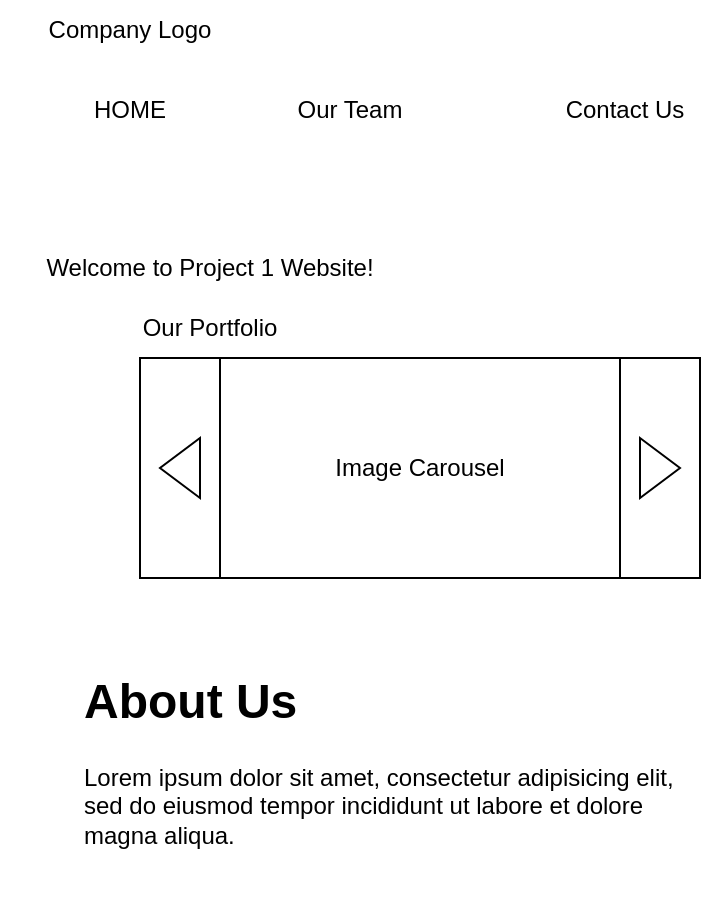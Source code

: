 <mxfile version="28.1.0" pages="3">
  <diagram name="HOME" id="Hj0xQRH5p_2SuMT_6Q4B">
    <mxGraphModel dx="1460" dy="986" grid="1" gridSize="10" guides="1" tooltips="1" connect="1" arrows="1" fold="1" page="1" pageScale="1" pageWidth="850" pageHeight="1100" math="0" shadow="0">
      <root>
        <mxCell id="0" />
        <mxCell id="1" parent="0" />
        <mxCell id="KP-S025Z_pr7VSaiK2tn-12" value="Welcome to Project 1 Website!" style="text;html=1;align=center;verticalAlign=middle;whiteSpace=wrap;rounded=0;" vertex="1" parent="1">
          <mxGeometry x="50" y="139" width="210" height="30" as="geometry" />
        </mxCell>
        <mxCell id="KP-S025Z_pr7VSaiK2tn-13" value="" style="shape=process;whiteSpace=wrap;html=1;backgroundOutline=1;size=0.143;" vertex="1" parent="1">
          <mxGeometry x="120" y="199" width="280" height="110" as="geometry" />
        </mxCell>
        <mxCell id="KP-S025Z_pr7VSaiK2tn-14" value="" style="triangle;whiteSpace=wrap;html=1;" vertex="1" parent="1">
          <mxGeometry x="370" y="239" width="20" height="30" as="geometry" />
        </mxCell>
        <mxCell id="KP-S025Z_pr7VSaiK2tn-15" value="" style="triangle;whiteSpace=wrap;html=1;rotation=-180;" vertex="1" parent="1">
          <mxGeometry x="130" y="239" width="20" height="30" as="geometry" />
        </mxCell>
        <mxCell id="KP-S025Z_pr7VSaiK2tn-16" value="Image Carousel" style="text;html=1;align=center;verticalAlign=middle;whiteSpace=wrap;rounded=0;" vertex="1" parent="1">
          <mxGeometry x="205" y="239" width="110" height="30" as="geometry" />
        </mxCell>
        <mxCell id="KP-S025Z_pr7VSaiK2tn-17" value="Our Portfolio" style="text;html=1;align=center;verticalAlign=middle;whiteSpace=wrap;rounded=0;" vertex="1" parent="1">
          <mxGeometry x="110" y="169" width="90" height="30" as="geometry" />
        </mxCell>
        <mxCell id="KP-S025Z_pr7VSaiK2tn-18" value="Company Logo" style="text;html=1;align=center;verticalAlign=middle;whiteSpace=wrap;rounded=0;" vertex="1" parent="1">
          <mxGeometry x="70" y="20" width="90" height="30" as="geometry" />
        </mxCell>
        <mxCell id="KP-S025Z_pr7VSaiK2tn-19" value="&lt;h1 style=&quot;margin-top: 0px;&quot;&gt;About Us&lt;/h1&gt;&lt;p&gt;Lorem ipsum dolor sit amet, consectetur adipisicing elit, sed do eiusmod tempor incididunt ut labore et dolore magna aliqua.&lt;/p&gt;" style="text;html=1;whiteSpace=wrap;overflow=hidden;rounded=0;" vertex="1" parent="1">
          <mxGeometry x="90" y="350" width="310" height="120" as="geometry" />
        </mxCell>
        <mxCell id="KP-S025Z_pr7VSaiK2tn-20" value="HOME" style="text;html=1;align=center;verticalAlign=middle;whiteSpace=wrap;rounded=0;" vertex="1" parent="1">
          <mxGeometry x="70" y="60" width="90" height="30" as="geometry" />
        </mxCell>
        <mxCell id="KP-S025Z_pr7VSaiK2tn-21" value="Our Team" style="text;html=1;align=center;verticalAlign=middle;whiteSpace=wrap;rounded=0;" vertex="1" parent="1">
          <mxGeometry x="140" y="60" width="170" height="30" as="geometry" />
        </mxCell>
        <mxCell id="KP-S025Z_pr7VSaiK2tn-22" value="Contact Us" style="text;html=1;align=center;verticalAlign=middle;whiteSpace=wrap;rounded=0;" vertex="1" parent="1">
          <mxGeometry x="320" y="60" width="85" height="30" as="geometry" />
        </mxCell>
      </root>
    </mxGraphModel>
  </diagram>
  <diagram id="hDt1B3Fqx75372supEQX" name="Our Team">
    <mxGraphModel dx="1460" dy="986" grid="1" gridSize="10" guides="1" tooltips="1" connect="1" arrows="1" fold="1" page="1" pageScale="1" pageWidth="850" pageHeight="1100" math="0" shadow="0">
      <root>
        <mxCell id="0" />
        <mxCell id="1" parent="0" />
        <mxCell id="POr5eFxzZxNXdRmDamtK-1" value="Our Team" style="text;html=1;align=center;verticalAlign=middle;whiteSpace=wrap;rounded=0;" vertex="1" parent="1">
          <mxGeometry x="60" y="199" width="150" height="30" as="geometry" />
        </mxCell>
        <mxCell id="POr5eFxzZxNXdRmDamtK-2" value="Company Logo" style="text;html=1;align=center;verticalAlign=middle;whiteSpace=wrap;rounded=0;" vertex="1" parent="1">
          <mxGeometry x="80" y="80" width="90" height="30" as="geometry" />
        </mxCell>
        <mxCell id="POr5eFxzZxNXdRmDamtK-3" value="HOME" style="text;html=1;align=center;verticalAlign=middle;whiteSpace=wrap;rounded=0;" vertex="1" parent="1">
          <mxGeometry x="80" y="120" width="90" height="30" as="geometry" />
        </mxCell>
        <mxCell id="POr5eFxzZxNXdRmDamtK-4" value="Our Team" style="text;html=1;align=center;verticalAlign=middle;whiteSpace=wrap;rounded=0;" vertex="1" parent="1">
          <mxGeometry x="150" y="120" width="170" height="30" as="geometry" />
        </mxCell>
        <mxCell id="POr5eFxzZxNXdRmDamtK-5" value="Contact Us" style="text;html=1;align=center;verticalAlign=middle;whiteSpace=wrap;rounded=0;" vertex="1" parent="1">
          <mxGeometry x="330" y="120" width="85" height="30" as="geometry" />
        </mxCell>
        <mxCell id="POr5eFxzZxNXdRmDamtK-6" value="" style="verticalLabelPosition=bottom;verticalAlign=top;html=1;shape=mxgraph.basic.rect;fillColor2=none;strokeWidth=1;size=20;indent=5;" vertex="1" parent="1">
          <mxGeometry x="110" y="250" width="100" height="100" as="geometry" />
        </mxCell>
        <mxCell id="POr5eFxzZxNXdRmDamtK-7" value="Person Name&lt;div&gt;Title&lt;/div&gt;" style="text;html=1;align=center;verticalAlign=middle;whiteSpace=wrap;rounded=0;" vertex="1" parent="1">
          <mxGeometry x="110" y="350" width="100" height="30" as="geometry" />
        </mxCell>
        <mxCell id="POr5eFxzZxNXdRmDamtK-8" value="Person Name&lt;div&gt;Title&lt;/div&gt;" style="text;html=1;align=center;verticalAlign=middle;whiteSpace=wrap;rounded=0;" vertex="1" parent="1">
          <mxGeometry x="250" y="350" width="100" height="30" as="geometry" />
        </mxCell>
        <mxCell id="POr5eFxzZxNXdRmDamtK-9" value="" style="verticalLabelPosition=bottom;verticalAlign=top;html=1;shape=mxgraph.basic.rect;fillColor2=none;strokeWidth=1;size=20;indent=5;" vertex="1" parent="1">
          <mxGeometry x="250" y="250" width="100" height="100" as="geometry" />
        </mxCell>
        <mxCell id="POr5eFxzZxNXdRmDamtK-10" value="Person Name&lt;div&gt;Title&lt;/div&gt;" style="text;html=1;align=center;verticalAlign=middle;whiteSpace=wrap;rounded=0;" vertex="1" parent="1">
          <mxGeometry x="390" y="350" width="100" height="30" as="geometry" />
        </mxCell>
        <mxCell id="POr5eFxzZxNXdRmDamtK-11" value="" style="verticalLabelPosition=bottom;verticalAlign=top;html=1;shape=mxgraph.basic.rect;fillColor2=none;strokeWidth=1;size=20;indent=5;" vertex="1" parent="1">
          <mxGeometry x="390" y="250" width="100" height="100" as="geometry" />
        </mxCell>
        <mxCell id="POr5eFxzZxNXdRmDamtK-12" value="" style="verticalLabelPosition=bottom;verticalAlign=top;html=1;shape=mxgraph.basic.rect;fillColor2=none;strokeWidth=1;size=20;indent=5;" vertex="1" parent="1">
          <mxGeometry x="390" y="410" width="100" height="100" as="geometry" />
        </mxCell>
        <mxCell id="POr5eFxzZxNXdRmDamtK-13" value="" style="verticalLabelPosition=bottom;verticalAlign=top;html=1;shape=mxgraph.basic.rect;fillColor2=none;strokeWidth=1;size=20;indent=5;" vertex="1" parent="1">
          <mxGeometry x="250" y="410" width="100" height="100" as="geometry" />
        </mxCell>
        <mxCell id="POr5eFxzZxNXdRmDamtK-14" value="" style="verticalLabelPosition=bottom;verticalAlign=top;html=1;shape=mxgraph.basic.rect;fillColor2=none;strokeWidth=1;size=20;indent=5;" vertex="1" parent="1">
          <mxGeometry x="110" y="410" width="100" height="100" as="geometry" />
        </mxCell>
        <mxCell id="POr5eFxzZxNXdRmDamtK-15" value="Person Name&lt;div&gt;Title&lt;/div&gt;" style="text;html=1;align=center;verticalAlign=middle;whiteSpace=wrap;rounded=0;" vertex="1" parent="1">
          <mxGeometry x="110" y="510" width="100" height="30" as="geometry" />
        </mxCell>
        <mxCell id="POr5eFxzZxNXdRmDamtK-16" value="Person Name&lt;div&gt;Title&lt;/div&gt;" style="text;html=1;align=center;verticalAlign=middle;whiteSpace=wrap;rounded=0;" vertex="1" parent="1">
          <mxGeometry x="250" y="510" width="100" height="30" as="geometry" />
        </mxCell>
        <mxCell id="POr5eFxzZxNXdRmDamtK-17" value="Person Name&lt;div&gt;Title&lt;/div&gt;" style="text;html=1;align=center;verticalAlign=middle;whiteSpace=wrap;rounded=0;" vertex="1" parent="1">
          <mxGeometry x="390" y="510" width="100" height="30" as="geometry" />
        </mxCell>
        <mxCell id="POr5eFxzZxNXdRmDamtK-18" value="" style="verticalLabelPosition=bottom;verticalAlign=top;html=1;shape=mxgraph.basic.rect;fillColor2=none;strokeWidth=1;size=20;indent=5;" vertex="1" parent="1">
          <mxGeometry x="110" y="570" width="100" height="100" as="geometry" />
        </mxCell>
        <mxCell id="POr5eFxzZxNXdRmDamtK-19" value="Person Name&lt;div&gt;Title&lt;/div&gt;" style="text;html=1;align=center;verticalAlign=middle;whiteSpace=wrap;rounded=0;" vertex="1" parent="1">
          <mxGeometry x="110" y="670" width="100" height="30" as="geometry" />
        </mxCell>
      </root>
    </mxGraphModel>
  </diagram>
  <diagram id="ABkRLNcX87dJL5ZAVwsq" name="Contact Us">
    <mxGraphModel dx="1022" dy="690" grid="1" gridSize="10" guides="1" tooltips="1" connect="1" arrows="1" fold="1" page="1" pageScale="1" pageWidth="1100" pageHeight="850" math="0" shadow="0">
      <root>
        <mxCell id="0" />
        <mxCell id="1" parent="0" />
        <mxCell id="CMP896qiGAO3qNwdijIe-1" value="Contact Us" style="text;html=1;align=center;verticalAlign=middle;whiteSpace=wrap;rounded=0;" vertex="1" parent="1">
          <mxGeometry x="50" y="159" width="150" height="30" as="geometry" />
        </mxCell>
        <mxCell id="CMP896qiGAO3qNwdijIe-2" value="Company Logo" style="text;html=1;align=center;verticalAlign=middle;whiteSpace=wrap;rounded=0;" vertex="1" parent="1">
          <mxGeometry x="70" y="40" width="90" height="30" as="geometry" />
        </mxCell>
        <mxCell id="CMP896qiGAO3qNwdijIe-3" value="HOME" style="text;html=1;align=center;verticalAlign=middle;whiteSpace=wrap;rounded=0;" vertex="1" parent="1">
          <mxGeometry x="70" y="80" width="90" height="30" as="geometry" />
        </mxCell>
        <mxCell id="CMP896qiGAO3qNwdijIe-4" value="Our Team" style="text;html=1;align=center;verticalAlign=middle;whiteSpace=wrap;rounded=0;" vertex="1" parent="1">
          <mxGeometry x="140" y="80" width="170" height="30" as="geometry" />
        </mxCell>
        <mxCell id="CMP896qiGAO3qNwdijIe-5" value="Contact Us" style="text;html=1;align=center;verticalAlign=middle;whiteSpace=wrap;rounded=0;" vertex="1" parent="1">
          <mxGeometry x="320" y="80" width="85" height="30" as="geometry" />
        </mxCell>
        <mxCell id="CMP896qiGAO3qNwdijIe-6" value="" style="verticalLabelPosition=bottom;verticalAlign=top;html=1;shape=mxgraph.basic.rect;fillColor2=none;strokeWidth=1;size=20;indent=5;" vertex="1" parent="1">
          <mxGeometry x="210" y="210" width="190" height="30" as="geometry" />
        </mxCell>
        <mxCell id="CMP896qiGAO3qNwdijIe-7" value="Your Name" style="text;html=1;align=center;verticalAlign=middle;whiteSpace=wrap;rounded=0;" vertex="1" parent="1">
          <mxGeometry x="50" y="210" width="210" height="30" as="geometry" />
        </mxCell>
        <mxCell id="CMP896qiGAO3qNwdijIe-8" value="Your Email" style="text;html=1;align=center;verticalAlign=middle;whiteSpace=wrap;rounded=0;" vertex="1" parent="1">
          <mxGeometry x="50" y="250" width="210" height="30" as="geometry" />
        </mxCell>
        <mxCell id="CMP896qiGAO3qNwdijIe-9" value="Message" style="text;html=1;align=center;verticalAlign=middle;whiteSpace=wrap;rounded=0;" vertex="1" parent="1">
          <mxGeometry x="50" y="290" width="210" height="30" as="geometry" />
        </mxCell>
        <mxCell id="CMP896qiGAO3qNwdijIe-10" value="" style="verticalLabelPosition=bottom;verticalAlign=top;html=1;shape=mxgraph.basic.rect;fillColor2=none;strokeWidth=1;size=20;indent=5;" vertex="1" parent="1">
          <mxGeometry x="210" y="250" width="190" height="30" as="geometry" />
        </mxCell>
        <mxCell id="CMP896qiGAO3qNwdijIe-11" value="" style="verticalLabelPosition=bottom;verticalAlign=top;html=1;shape=mxgraph.basic.rect;fillColor2=none;strokeWidth=1;size=20;indent=5;" vertex="1" parent="1">
          <mxGeometry x="210" y="290" width="190" height="140" as="geometry" />
        </mxCell>
        <mxCell id="CMP896qiGAO3qNwdijIe-12" value="" style="verticalLabelPosition=bottom;verticalAlign=top;html=1;shape=mxgraph.basic.rect;fillColor2=none;strokeWidth=1;size=20;indent=5;" vertex="1" parent="1">
          <mxGeometry x="240" y="460" width="130" height="30" as="geometry" />
        </mxCell>
        <mxCell id="CMP896qiGAO3qNwdijIe-13" value="SUBMIT" style="text;html=1;align=center;verticalAlign=middle;whiteSpace=wrap;rounded=0;" vertex="1" parent="1">
          <mxGeometry x="200" y="460" width="210" height="30" as="geometry" />
        </mxCell>
      </root>
    </mxGraphModel>
  </diagram>
</mxfile>
